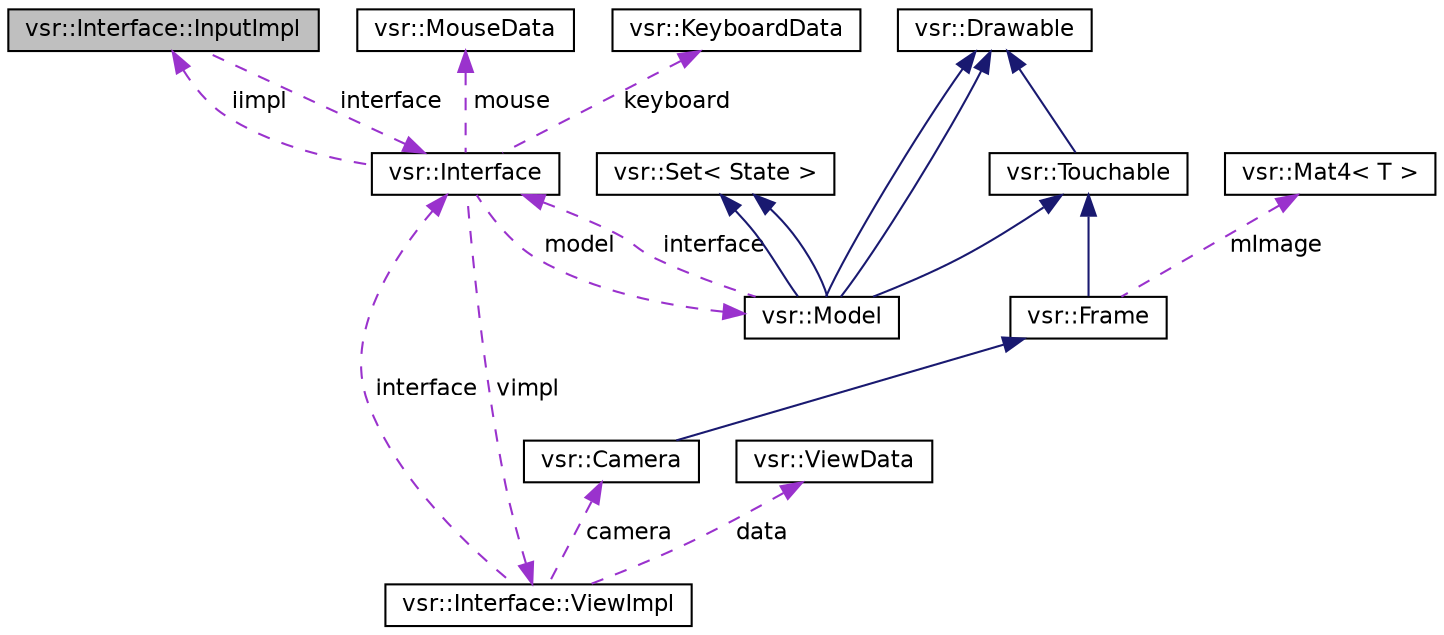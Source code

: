 digraph G
{
  edge [fontname="Helvetica",fontsize="11",labelfontname="Helvetica",labelfontsize="11"];
  node [fontname="Helvetica",fontsize="11",shape=record];
  Node1 [label="vsr::Interface::InputImpl",height=0.2,width=0.4,color="black", fillcolor="grey75", style="filled" fontcolor="black"];
  Node2 -> Node1 [dir="back",color="darkorchid3",fontsize="11",style="dashed",label=" interface" ,fontname="Helvetica"];
  Node2 [label="vsr::Interface",height=0.2,width=0.4,color="black", fillcolor="white", style="filled",URL="$classvsr_1_1_interface.html"];
  Node1 -> Node2 [dir="back",color="darkorchid3",fontsize="11",style="dashed",label=" iimpl" ,fontname="Helvetica"];
  Node3 -> Node2 [dir="back",color="darkorchid3",fontsize="11",style="dashed",label=" mouse" ,fontname="Helvetica"];
  Node3 [label="vsr::MouseData",height=0.2,width=0.4,color="black", fillcolor="white", style="filled",URL="$structvsr_1_1_mouse_data.html"];
  Node4 -> Node2 [dir="back",color="darkorchid3",fontsize="11",style="dashed",label=" keyboard" ,fontname="Helvetica"];
  Node4 [label="vsr::KeyboardData",height=0.2,width=0.4,color="black", fillcolor="white", style="filled",URL="$structvsr_1_1_keyboard_data.html"];
  Node5 -> Node2 [dir="back",color="darkorchid3",fontsize="11",style="dashed",label=" model" ,fontname="Helvetica"];
  Node5 [label="vsr::Model",height=0.2,width=0.4,color="black", fillcolor="white", style="filled",URL="$classvsr_1_1_model.html"];
  Node6 -> Node5 [dir="back",color="midnightblue",fontsize="11",style="solid",fontname="Helvetica"];
  Node6 [label="vsr::Set\< State \>",height=0.2,width=0.4,color="black", fillcolor="white", style="filled",URL="$classvsr_1_1_set.html"];
  Node7 -> Node5 [dir="back",color="midnightblue",fontsize="11",style="solid",fontname="Helvetica"];
  Node7 [label="vsr::Drawable",height=0.2,width=0.4,color="black", fillcolor="white", style="filled",URL="$classvsr_1_1_drawable.html"];
  Node6 -> Node5 [dir="back",color="midnightblue",fontsize="11",style="solid",fontname="Helvetica"];
  Node7 -> Node5 [dir="back",color="midnightblue",fontsize="11",style="solid",fontname="Helvetica"];
  Node8 -> Node5 [dir="back",color="midnightblue",fontsize="11",style="solid",fontname="Helvetica"];
  Node8 [label="vsr::Touchable",height=0.2,width=0.4,color="black", fillcolor="white", style="filled",URL="$classvsr_1_1_touchable.html"];
  Node7 -> Node8 [dir="back",color="midnightblue",fontsize="11",style="solid",fontname="Helvetica"];
  Node2 -> Node5 [dir="back",color="darkorchid3",fontsize="11",style="dashed",label=" interface" ,fontname="Helvetica"];
  Node9 -> Node2 [dir="back",color="darkorchid3",fontsize="11",style="dashed",label=" vimpl" ,fontname="Helvetica"];
  Node9 [label="vsr::Interface::ViewImpl",height=0.2,width=0.4,color="black", fillcolor="white", style="filled",URL="$structvsr_1_1_interface_1_1_view_impl.html"];
  Node10 -> Node9 [dir="back",color="darkorchid3",fontsize="11",style="dashed",label=" camera" ,fontname="Helvetica"];
  Node10 [label="vsr::Camera",height=0.2,width=0.4,color="black", fillcolor="white", style="filled",URL="$classvsr_1_1_camera.html"];
  Node11 -> Node10 [dir="back",color="midnightblue",fontsize="11",style="solid",fontname="Helvetica"];
  Node11 [label="vsr::Frame",height=0.2,width=0.4,color="black", fillcolor="white", style="filled",URL="$classvsr_1_1_frame.html"];
  Node8 -> Node11 [dir="back",color="midnightblue",fontsize="11",style="solid",fontname="Helvetica"];
  Node12 -> Node11 [dir="back",color="darkorchid3",fontsize="11",style="dashed",label=" mImage" ,fontname="Helvetica"];
  Node12 [label="vsr::Mat4\< T \>",height=0.2,width=0.4,color="black", fillcolor="white", style="filled",URL="$classvsr_1_1_mat4.html"];
  Node13 -> Node9 [dir="back",color="darkorchid3",fontsize="11",style="dashed",label=" data" ,fontname="Helvetica"];
  Node13 [label="vsr::ViewData",height=0.2,width=0.4,color="black", fillcolor="white", style="filled",URL="$structvsr_1_1_view_data.html"];
  Node2 -> Node9 [dir="back",color="darkorchid3",fontsize="11",style="dashed",label=" interface" ,fontname="Helvetica"];
}
